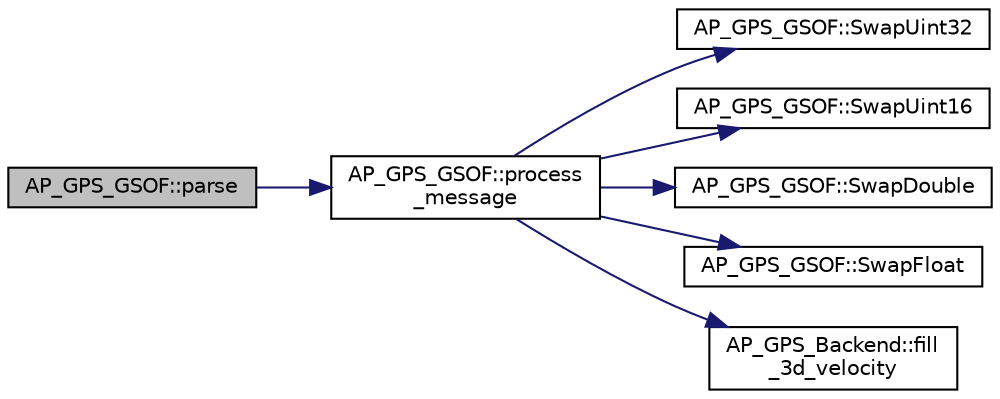 digraph "AP_GPS_GSOF::parse"
{
 // INTERACTIVE_SVG=YES
  edge [fontname="Helvetica",fontsize="10",labelfontname="Helvetica",labelfontsize="10"];
  node [fontname="Helvetica",fontsize="10",shape=record];
  rankdir="LR";
  Node1 [label="AP_GPS_GSOF::parse",height=0.2,width=0.4,color="black", fillcolor="grey75", style="filled", fontcolor="black"];
  Node1 -> Node2 [color="midnightblue",fontsize="10",style="solid",fontname="Helvetica"];
  Node2 [label="AP_GPS_GSOF::process\l_message",height=0.2,width=0.4,color="black", fillcolor="white", style="filled",URL="$classAP__GPS__GSOF.html#aa7c2dbb779b56600a117c253344ac699"];
  Node2 -> Node3 [color="midnightblue",fontsize="10",style="solid",fontname="Helvetica"];
  Node3 [label="AP_GPS_GSOF::SwapUint32",height=0.2,width=0.4,color="black", fillcolor="white", style="filled",URL="$classAP__GPS__GSOF.html#af4bf78d0e3dbbc4625cea12012a3770d"];
  Node2 -> Node4 [color="midnightblue",fontsize="10",style="solid",fontname="Helvetica"];
  Node4 [label="AP_GPS_GSOF::SwapUint16",height=0.2,width=0.4,color="black", fillcolor="white", style="filled",URL="$classAP__GPS__GSOF.html#af1998f6f538ae0e9d16d9dd59a34f15a"];
  Node2 -> Node5 [color="midnightblue",fontsize="10",style="solid",fontname="Helvetica"];
  Node5 [label="AP_GPS_GSOF::SwapDouble",height=0.2,width=0.4,color="black", fillcolor="white", style="filled",URL="$classAP__GPS__GSOF.html#ae5eee8b871adde3eb31fc8aa077681b0"];
  Node2 -> Node6 [color="midnightblue",fontsize="10",style="solid",fontname="Helvetica"];
  Node6 [label="AP_GPS_GSOF::SwapFloat",height=0.2,width=0.4,color="black", fillcolor="white", style="filled",URL="$classAP__GPS__GSOF.html#a4027d3dd403aa5a37fe0b98ca3e7a224"];
  Node2 -> Node7 [color="midnightblue",fontsize="10",style="solid",fontname="Helvetica"];
  Node7 [label="AP_GPS_Backend::fill\l_3d_velocity",height=0.2,width=0.4,color="black", fillcolor="white", style="filled",URL="$classAP__GPS__Backend.html#a349cb407ea3c09c424ed77bcf72a488b"];
}
